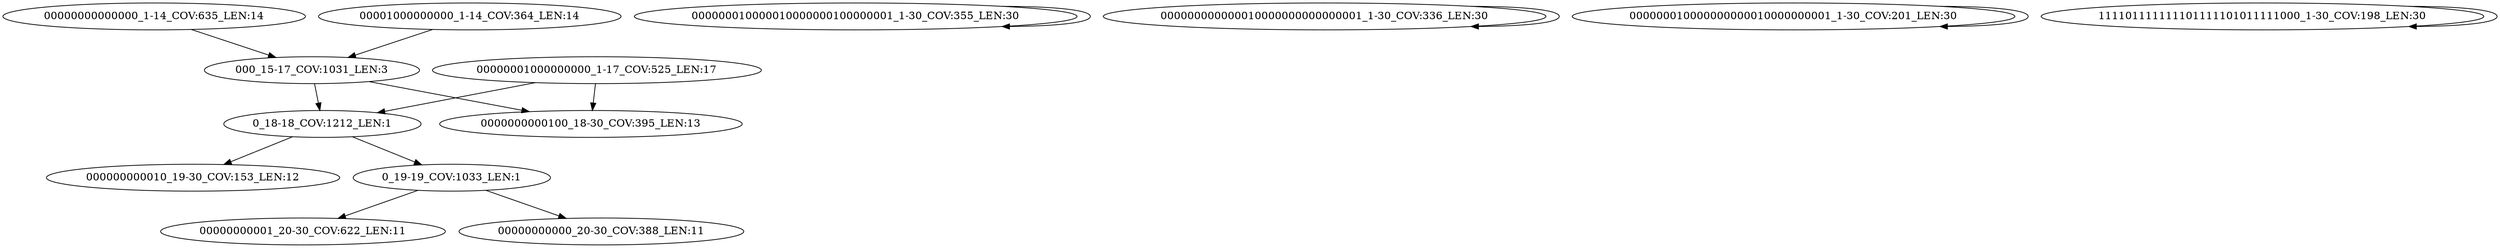 digraph G {
    "0_18-18_COV:1212_LEN:1" -> "000000000010_19-30_COV:153_LEN:12";
    "0_18-18_COV:1212_LEN:1" -> "0_19-19_COV:1033_LEN:1";
    "0_19-19_COV:1033_LEN:1" -> "00000000001_20-30_COV:622_LEN:11";
    "0_19-19_COV:1033_LEN:1" -> "00000000000_20-30_COV:388_LEN:11";
    "000000010000010000000100000001_1-30_COV:355_LEN:30" -> "000000010000010000000100000001_1-30_COV:355_LEN:30";
    "00000000000000_1-14_COV:635_LEN:14" -> "000_15-17_COV:1031_LEN:3";
    "00001000000000_1-14_COV:364_LEN:14" -> "000_15-17_COV:1031_LEN:3";
    "000000000000010000000000000001_1-30_COV:336_LEN:30" -> "000000000000010000000000000001_1-30_COV:336_LEN:30";
    "000000010000000000010000000001_1-30_COV:201_LEN:30" -> "000000010000000000010000000001_1-30_COV:201_LEN:30";
    "00000001000000000_1-17_COV:525_LEN:17" -> "0_18-18_COV:1212_LEN:1";
    "00000001000000000_1-17_COV:525_LEN:17" -> "0000000000100_18-30_COV:395_LEN:13";
    "000_15-17_COV:1031_LEN:3" -> "0_18-18_COV:1212_LEN:1";
    "000_15-17_COV:1031_LEN:3" -> "0000000000100_18-30_COV:395_LEN:13";
    "111101111111101111101011111000_1-30_COV:198_LEN:30" -> "111101111111101111101011111000_1-30_COV:198_LEN:30";
}
